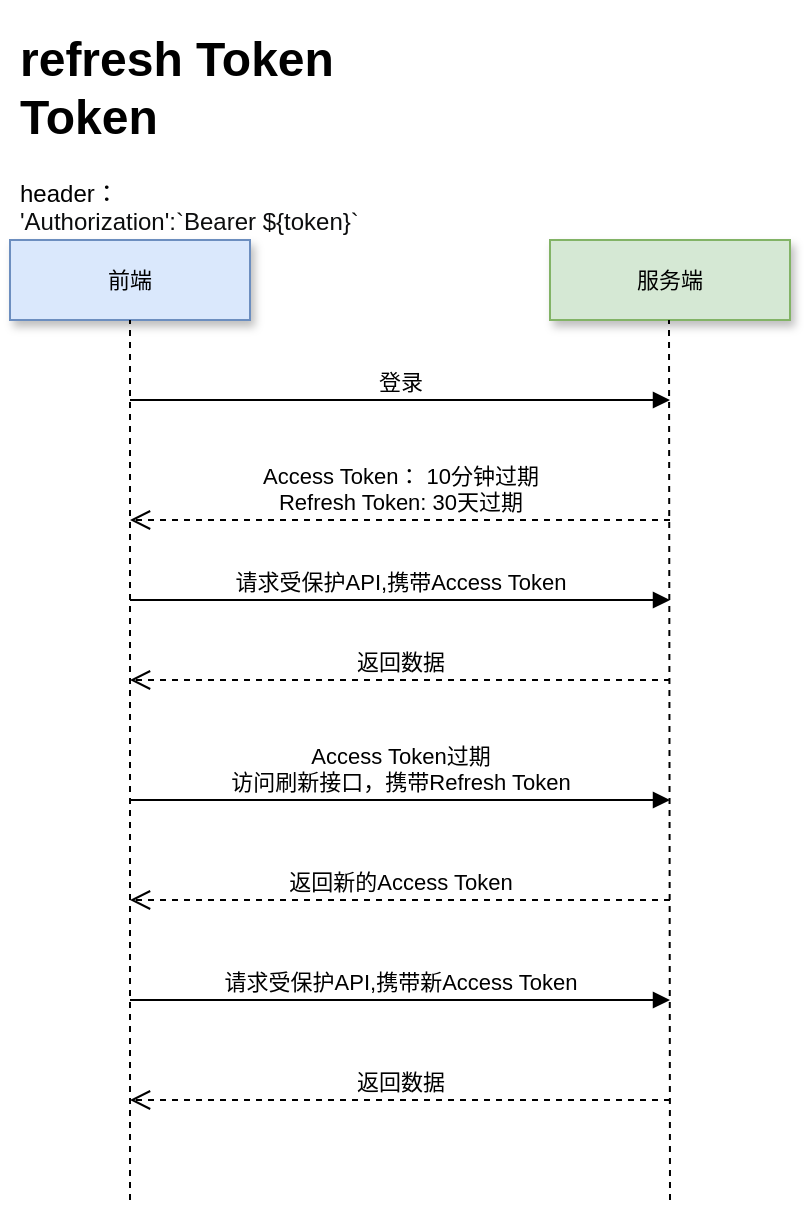 <mxfile version="22.1.4" type="github">
  <diagram name="第 1 页" id="nMvRCQ6jvFBE-kTMUxv-">
    <mxGraphModel dx="916" dy="597" grid="1" gridSize="10" guides="1" tooltips="1" connect="1" arrows="1" fold="1" page="1" pageScale="1" pageWidth="827" pageHeight="1169" math="0" shadow="0">
      <root>
        <mxCell id="0" />
        <mxCell id="1" parent="0" />
        <mxCell id="MD6PaOFm-4TZPMpscotw-3" value="前端" style="rounded=0;whiteSpace=wrap;html=1;fillColor=#dae8fc;shadow=1;strokeColor=#6c8ebf;fontSize=11;" vertex="1" parent="1">
          <mxGeometry x="120" y="280" width="120" height="40" as="geometry" />
        </mxCell>
        <mxCell id="MD6PaOFm-4TZPMpscotw-4" value="服务端" style="rounded=0;whiteSpace=wrap;html=1;fillColor=#d5e8d4;shadow=1;strokeColor=#82b366;fontSize=11;" vertex="1" parent="1">
          <mxGeometry x="390" y="280" width="120" height="40" as="geometry" />
        </mxCell>
        <mxCell id="MD6PaOFm-4TZPMpscotw-5" value="" style="endArrow=none;dashed=1;html=1;rounded=0;" edge="1" parent="1">
          <mxGeometry width="50" height="50" relative="1" as="geometry">
            <mxPoint x="180" y="760" as="sourcePoint" />
            <mxPoint x="180" y="320" as="targetPoint" />
          </mxGeometry>
        </mxCell>
        <mxCell id="MD6PaOFm-4TZPMpscotw-6" value="" style="endArrow=none;dashed=1;html=1;rounded=0;" edge="1" parent="1">
          <mxGeometry width="50" height="50" relative="1" as="geometry">
            <mxPoint x="450" y="760" as="sourcePoint" />
            <mxPoint x="449.5" y="320" as="targetPoint" />
          </mxGeometry>
        </mxCell>
        <mxCell id="MD6PaOFm-4TZPMpscotw-7" value="&lt;h1&gt;refresh Token Token&lt;/h1&gt;&lt;div style=&quot;&quot;&gt;&lt;font style=&quot;font-size: 12px;&quot;&gt;header：&lt;/font&gt;&lt;/div&gt;&lt;pre style=&quot;margin-top: 0px; margin-bottom: 0px; padding: var(--su12); border: 0px; font-variant-numeric: inherit; font-variant-east-asian: inherit; font-variant-alternates: inherit; font-variant-position: inherit; font-stretch: inherit; line-height: var(--lh-md); font-family: var(--ff-mono); font-optical-sizing: inherit; font-kerning: inherit; font-feature-settings: inherit; font-variation-settings: inherit; vertical-align: baseline; box-sizing: inherit; width: auto; max-height: 600px; overflow: auto; background-color: var(--highlight-bg); border-radius: var(--br-md); --_cb-line-numbers-bg: var(--black-150); color: rgb(12, 13, 14); overflow-wrap: normal; --theme-base-primary-color-h: 27; --theme-base-primary-color-s: 89%; --theme-base-primary-color-l: 48%; --theme-primary-custom-100: hsl(var(--theme-base-primary-color-h), var(--theme-base-primary-color-s), calc(var(--theme-base-primary-color-l) + ((100% - var(--theme-base-primary-color-l)) * .9))); --theme-primary-custom-200: hsl(var(--theme-base-primary-color-h), var(--theme-base-primary-color-s), calc(var(--theme-base-primary-color-l) + ((100% - var(--theme-base-primary-color-l)) * .75))); --theme-primary-custom-300: hsl(var(--theme-base-primary-color-h), var(--theme-base-primary-color-s), calc(var(--theme-base-primary-color-l) + ((100% - var(--theme-base-primary-color-l)) * .5))); --theme-primary-custom-400: hsl(var(--theme-base-primary-color-h), var(--theme-base-primary-color-s), var(--theme-base-primary-color-l)); --theme-primary-custom-500: hsl(var(--theme-base-primary-color-h), var(--theme-base-primary-color-s), calc(var(--theme-base-primary-color-l) + (var(--theme-base-primary-color-l) * -.3))); --theme-primary-custom-600: hsl(var(--theme-base-primary-color-h), var(--theme-base-primary-color-s), calc(var(--theme-base-primary-color-l) + (var(--theme-base-primary-color-l) * -.6))); --theme-primary-custom: var(--theme-primary-custom-400); --theme-button-color: initial; --theme-button-hover-color: initial; --theme-button-hover-background-color: initial; --theme-button-active-background-color: initial; --theme-button-selected-color: initial; --theme-button-selected-background-color: initial; --theme-button-outlined-border-color: initial; --theme-button-outlined-selected-border-color: initial; --theme-button-primary-color: initial; --theme-button-primary-active-color: initial; --theme-button-primary-hover-color: initial; --theme-button-primary-selected-color: initial; --theme-button-primary-background-color: initial; --theme-button-primary-active-background-color: initial; --theme-button-primary-hover-background-color: initial; --theme-button-primary-selected-background-color: initial; --theme-background-color: var(--white); --theme-background-position: top left; --theme-background-repeat: repeat; --theme-background-size: auto; --theme-background-attachment: auto; --theme-content-background-color: var(--white); --theme-content-border-color: var(--black-225); --theme-header-background-color: var(--theme-primary); --theme-header-background-position: center left; --theme-header-background-repeat: repeat; --theme-header-background-size: auto; --theme-header-background-border-bottom: 0; --theme-header-link-color: var(--theme-primary); --theme-header-sponsored-color: hsla(0,0%,100%,0.4); --theme-header-foreground-color: transparent; --theme-header-foreground-position: bottom right; --theme-header-foreground-repeat: no-repeat; --theme-header-foreground-size: auto; --theme-footer-background-color: hsl(210,8%,5%); --theme-footer-background-position: top left; --theme-footer-background-repeat: no-repeat; --theme-footer-background-size: auto; --theme-footer-background-border-top: 0; --theme-footer-title-color: var(--black-250); --theme-footer-text-color: var(--black-300); --theme-footer-link-color: var(--black-300); --theme-footer-link-color-hover: var(--black-200); --theme-footer-divider-color: var(--black-500); --theme-footer-padding-top: 0; --theme-footer-padding-bottom: 0; --theme-link-color: initial; --theme-link-color-hover: initial; --theme-link-color-visited: initial; --theme-tag-color: initial; --theme-tag-background-color: initial; --theme-tag-border-color: initial; --theme-tag-hover-color: initial; --theme-tag-hover-background-color: initial; --theme-tag-hover-border-color: initial; --theme-tag-required-color: var(--white); --theme-tag-required-background-color: var(--theme-secondary-500); --theme-tag-required-border-color: transparent; --theme-tag-required-hover-color: var(--white); --theme-tag-required-hover-background-color: var(--theme-secondary-400); --theme-tag-required-hover-border-color: transparent; --theme-body-font-family: var(--ff-sans); --theme-body-font-color: var(--black-600); --theme-post-title-font-family: var(--ff-sans); --theme-post-title-color: var(--theme-link-color); --theme-post-title-color-hover: var(--theme-link-color-hover); --theme-post-title-color-visited: var(--theme-link-color-visited); --theme-post-body-font-family: var(--ff-sans); --theme-post-owner-background-color: var(--theme-secondary-100); --theme-post-owner-new-background-color: var(--theme-secondary-200); --theme-topbar-bottom-border: 1px solid var(--black-225);&quot; class=&quot;lang-js s-code-block&quot;&gt;&lt;code style=&quot;margin: 0px; padding: 0px; border: 0px; font-style: inherit; font-variant: inherit; font-weight: inherit; font-stretch: inherit; line-height: inherit; font-family: inherit; font-optical-sizing: inherit; font-kerning: inherit; font-feature-settings: inherit; font-variation-settings: inherit; vertical-align: baseline; box-sizing: inherit; background-color: transparent; --theme-base-primary-color-h: 27; --theme-base-primary-color-s: 89%; --theme-base-primary-color-l: 48%; --theme-primary-custom-100: hsl(var(--theme-base-primary-color-h), var(--theme-base-primary-color-s), calc(var(--theme-base-primary-color-l) + ((100% - var(--theme-base-primary-color-l)) * .9))); --theme-primary-custom-200: hsl(var(--theme-base-primary-color-h), var(--theme-base-primary-color-s), calc(var(--theme-base-primary-color-l) + ((100% - var(--theme-base-primary-color-l)) * .75))); --theme-primary-custom-300: hsl(var(--theme-base-primary-color-h), var(--theme-base-primary-color-s), calc(var(--theme-base-primary-color-l) + ((100% - var(--theme-base-primary-color-l)) * .5))); --theme-primary-custom-400: hsl(var(--theme-base-primary-color-h), var(--theme-base-primary-color-s), var(--theme-base-primary-color-l)); --theme-primary-custom-500: hsl(var(--theme-base-primary-color-h), var(--theme-base-primary-color-s), calc(var(--theme-base-primary-color-l) + (var(--theme-base-primary-color-l) * -.3))); --theme-primary-custom-600: hsl(var(--theme-base-primary-color-h), var(--theme-base-primary-color-s), calc(var(--theme-base-primary-color-l) + (var(--theme-base-primary-color-l) * -.6))); --theme-primary-custom: var(--theme-primary-custom-400); --theme-button-color: initial; --theme-button-hover-color: initial; --theme-button-hover-background-color: initial; --theme-button-active-background-color: initial; --theme-button-selected-color: initial; --theme-button-selected-background-color: initial; --theme-button-outlined-border-color: initial; --theme-button-outlined-selected-border-color: initial; --theme-button-primary-color: initial; --theme-button-primary-active-color: initial; --theme-button-primary-hover-color: initial; --theme-button-primary-selected-color: initial; --theme-button-primary-background-color: initial; --theme-button-primary-active-background-color: initial; --theme-button-primary-hover-background-color: initial; --theme-button-primary-selected-background-color: initial; --theme-background-color: var(--white); --theme-background-position: top left; --theme-background-repeat: repeat; --theme-background-size: auto; --theme-background-attachment: auto; --theme-content-background-color: var(--white); --theme-content-border-color: var(--black-225); --theme-header-background-color: var(--theme-primary); --theme-header-background-position: center left; --theme-header-background-repeat: repeat; --theme-header-background-size: auto; --theme-header-background-border-bottom: 0; --theme-header-link-color: var(--theme-primary); --theme-header-sponsored-color: hsla(0,0%,100%,0.4); --theme-header-foreground-color: transparent; --theme-header-foreground-position: bottom right; --theme-header-foreground-repeat: no-repeat; --theme-header-foreground-size: auto; --theme-footer-background-color: hsl(210,8%,5%); --theme-footer-background-position: top left; --theme-footer-background-repeat: no-repeat; --theme-footer-background-size: auto; --theme-footer-background-border-top: 0; --theme-footer-title-color: var(--black-250); --theme-footer-text-color: var(--black-300); --theme-footer-link-color: var(--black-300); --theme-footer-link-color-hover: var(--black-200); --theme-footer-divider-color: var(--black-500); --theme-footer-padding-top: 0; --theme-footer-padding-bottom: 0; --theme-link-color: initial; --theme-link-color-hover: initial; --theme-link-color-visited: initial; --theme-tag-color: initial; --theme-tag-background-color: initial; --theme-tag-border-color: initial; --theme-tag-hover-color: initial; --theme-tag-hover-background-color: initial; --theme-tag-hover-border-color: initial; --theme-tag-required-color: var(--white); --theme-tag-required-background-color: var(--theme-secondary-500); --theme-tag-required-border-color: transparent; --theme-tag-required-hover-color: var(--white); --theme-tag-required-hover-background-color: var(--theme-secondary-400); --theme-tag-required-hover-border-color: transparent; --theme-body-font-family: var(--ff-sans); --theme-body-font-color: var(--black-600); --theme-post-title-font-family: var(--ff-sans); --theme-post-title-color: var(--theme-link-color); --theme-post-title-color-hover: var(--theme-link-color-hover); --theme-post-title-color-visited: var(--theme-link-color-visited); --theme-post-body-font-family: var(--ff-sans); --theme-post-owner-background-color: var(--theme-secondary-100); --theme-post-owner-new-background-color: var(--theme-secondary-200); --theme-topbar-bottom-border: 1px solid var(--black-225);&quot; class=&quot;hljs language-javascript&quot;&gt;&lt;font style=&quot;font-size: 12px;&quot;&gt;&#39;Authorization&#39;:&lt;span style=&quot;margin: 0px; padding: 0px; border: 0px; font-style: inherit; font-variant: inherit; font-weight: inherit; font-stretch: inherit; line-height: inherit; font-family: inherit; font-optical-sizing: inherit; font-kerning: inherit; font-feature-settings: inherit; font-variation-settings: inherit; vertical-align: baseline; box-sizing: inherit; --theme-base-primary-color-h: 27; --theme-base-primary-color-s: 89%; --theme-base-primary-color-l: 48%; --theme-primary-custom-100: hsl(var(--theme-base-primary-color-h), var(--theme-base-primary-color-s), calc(var(--theme-base-primary-color-l) + ((100% - var(--theme-base-primary-color-l)) * .9))); --theme-primary-custom-200: hsl(var(--theme-base-primary-color-h), var(--theme-base-primary-color-s), calc(var(--theme-base-primary-color-l) + ((100% - var(--theme-base-primary-color-l)) * .75))); --theme-primary-custom-300: hsl(var(--theme-base-primary-color-h), var(--theme-base-primary-color-s), calc(var(--theme-base-primary-color-l) + ((100% - var(--theme-base-primary-color-l)) * .5))); --theme-primary-custom-400: hsl(var(--theme-base-primary-color-h), var(--theme-base-primary-color-s), var(--theme-base-primary-color-l)); --theme-primary-custom-500: hsl(var(--theme-base-primary-color-h), var(--theme-base-primary-color-s), calc(var(--theme-base-primary-color-l) + (var(--theme-base-primary-color-l) * -.3))); --theme-primary-custom-600: hsl(var(--theme-base-primary-color-h), var(--theme-base-primary-color-s), calc(var(--theme-base-primary-color-l) + (var(--theme-base-primary-color-l) * -.6))); --theme-primary-custom: var(--theme-primary-custom-400); --theme-button-color: initial; --theme-button-hover-color: initial; --theme-button-hover-background-color: initial; --theme-button-active-background-color: initial; --theme-button-selected-color: initial; --theme-button-selected-background-color: initial; --theme-button-outlined-border-color: initial; --theme-button-outlined-selected-border-color: initial; --theme-button-primary-color: initial; --theme-button-primary-active-color: initial; --theme-button-primary-hover-color: initial; --theme-button-primary-selected-color: initial; --theme-button-primary-background-color: initial; --theme-button-primary-active-background-color: initial; --theme-button-primary-hover-background-color: initial; --theme-button-primary-selected-background-color: initial; --theme-background-color: var(--white); --theme-background-position: top left; --theme-background-repeat: repeat; --theme-background-size: auto; --theme-background-attachment: auto; --theme-content-background-color: var(--white); --theme-content-border-color: var(--black-225); --theme-header-background-color: var(--theme-primary); --theme-header-background-position: center left; --theme-header-background-repeat: repeat; --theme-header-background-size: auto; --theme-header-background-border-bottom: 0; --theme-header-link-color: var(--theme-primary); --theme-header-sponsored-color: hsla(0,0%,100%,0.4); --theme-header-foreground-color: transparent; --theme-header-foreground-position: bottom right; --theme-header-foreground-repeat: no-repeat; --theme-header-foreground-size: auto; --theme-footer-background-color: hsl(210,8%,5%); --theme-footer-background-position: top left; --theme-footer-background-repeat: no-repeat; --theme-footer-background-size: auto; --theme-footer-background-border-top: 0; --theme-footer-title-color: var(--black-250); --theme-footer-text-color: var(--black-300); --theme-footer-link-color: var(--black-300); --theme-footer-link-color-hover: var(--black-200); --theme-footer-divider-color: var(--black-500); --theme-footer-padding-top: 0; --theme-footer-padding-bottom: 0; --theme-link-color: initial; --theme-link-color-hover: initial; --theme-link-color-visited: initial; --theme-tag-color: initial; --theme-tag-background-color: initial; --theme-tag-border-color: initial; --theme-tag-hover-color: initial; --theme-tag-hover-background-color: initial; --theme-tag-hover-border-color: initial; --theme-tag-required-color: var(--white); --theme-tag-required-background-color: var(--theme-secondary-500); --theme-tag-required-border-color: transparent; --theme-tag-required-hover-color: var(--white); --theme-tag-required-hover-background-color: var(--theme-secondary-400); --theme-tag-required-hover-border-color: transparent; --theme-body-font-family: var(--ff-sans); --theme-body-font-color: var(--black-600); --theme-post-title-font-family: var(--ff-sans); --theme-post-title-color: var(--theme-link-color); --theme-post-title-color-hover: var(--theme-link-color-hover); --theme-post-title-color-visited: var(--theme-link-color-visited); --theme-post-body-font-family: var(--ff-sans); --theme-post-owner-background-color: var(--theme-secondary-100); --theme-post-owner-new-background-color: var(--theme-secondary-200); --theme-topbar-bottom-border: 1px solid var(--black-225); color: var(--highlight-variable);&quot; class=&quot;hljs-string&quot;&gt;`Bearer &lt;span style=&quot;margin: 0px; padding: 0px; border: 0px; font-style: inherit; font-variant: inherit; font-weight: inherit; font-stretch: inherit; line-height: inherit; font-family: inherit; font-optical-sizing: inherit; font-kerning: inherit; font-feature-settings: inherit; font-variation-settings: inherit; vertical-align: baseline; box-sizing: inherit; --theme-base-primary-color-h: 27; --theme-base-primary-color-s: 89%; --theme-base-primary-color-l: 48%; --theme-primary-custom-100: hsl(var(--theme-base-primary-color-h), var(--theme-base-primary-color-s), calc(var(--theme-base-primary-color-l) + ((100% - var(--theme-base-primary-color-l)) * .9))); --theme-primary-custom-200: hsl(var(--theme-base-primary-color-h), var(--theme-base-primary-color-s), calc(var(--theme-base-primary-color-l) + ((100% - var(--theme-base-primary-color-l)) * .75))); --theme-primary-custom-300: hsl(var(--theme-base-primary-color-h), var(--theme-base-primary-color-s), calc(var(--theme-base-primary-color-l) + ((100% - var(--theme-base-primary-color-l)) * .5))); --theme-primary-custom-400: hsl(var(--theme-base-primary-color-h), var(--theme-base-primary-color-s), var(--theme-base-primary-color-l)); --theme-primary-custom-500: hsl(var(--theme-base-primary-color-h), var(--theme-base-primary-color-s), calc(var(--theme-base-primary-color-l) + (var(--theme-base-primary-color-l) * -.3))); --theme-primary-custom-600: hsl(var(--theme-base-primary-color-h), var(--theme-base-primary-color-s), calc(var(--theme-base-primary-color-l) + (var(--theme-base-primary-color-l) * -.6))); --theme-primary-custom: var(--theme-primary-custom-400); --theme-button-color: initial; --theme-button-hover-color: initial; --theme-button-hover-background-color: initial; --theme-button-active-background-color: initial; --theme-button-selected-color: initial; --theme-button-selected-background-color: initial; --theme-button-outlined-border-color: initial; --theme-button-outlined-selected-border-color: initial; --theme-button-primary-color: initial; --theme-button-primary-active-color: initial; --theme-button-primary-hover-color: initial; --theme-button-primary-selected-color: initial; --theme-button-primary-background-color: initial; --theme-button-primary-active-background-color: initial; --theme-button-primary-hover-background-color: initial; --theme-button-primary-selected-background-color: initial; --theme-background-color: var(--white); --theme-background-position: top left; --theme-background-repeat: repeat; --theme-background-size: auto; --theme-background-attachment: auto; --theme-content-background-color: var(--white); --theme-content-border-color: var(--black-225); --theme-header-background-color: var(--theme-primary); --theme-header-background-position: center left; --theme-header-background-repeat: repeat; --theme-header-background-size: auto; --theme-header-background-border-bottom: 0; --theme-header-link-color: var(--theme-primary); --theme-header-sponsored-color: hsla(0,0%,100%,0.4); --theme-header-foreground-color: transparent; --theme-header-foreground-position: bottom right; --theme-header-foreground-repeat: no-repeat; --theme-header-foreground-size: auto; --theme-footer-background-color: hsl(210,8%,5%); --theme-footer-background-position: top left; --theme-footer-background-repeat: no-repeat; --theme-footer-background-size: auto; --theme-footer-background-border-top: 0; --theme-footer-title-color: var(--black-250); --theme-footer-text-color: var(--black-300); --theme-footer-link-color: var(--black-300); --theme-footer-link-color-hover: var(--black-200); --theme-footer-divider-color: var(--black-500); --theme-footer-padding-top: 0; --theme-footer-padding-bottom: 0; --theme-link-color: initial; --theme-link-color-hover: initial; --theme-link-color-visited: initial; --theme-tag-color: initial; --theme-tag-background-color: initial; --theme-tag-border-color: initial; --theme-tag-hover-color: initial; --theme-tag-hover-background-color: initial; --theme-tag-hover-border-color: initial; --theme-tag-required-color: var(--white); --theme-tag-required-background-color: var(--theme-secondary-500); --theme-tag-required-border-color: transparent; --theme-tag-required-hover-color: var(--white); --theme-tag-required-hover-background-color: var(--theme-secondary-400); --theme-tag-required-hover-border-color: transparent; --theme-body-font-family: var(--ff-sans); --theme-body-font-color: var(--black-600); --theme-post-title-font-family: var(--ff-sans); --theme-post-title-color: var(--theme-link-color); --theme-post-title-color-hover: var(--theme-link-color-hover); --theme-post-title-color-visited: var(--theme-link-color-visited); --theme-post-body-font-family: var(--ff-sans); --theme-post-owner-background-color: var(--theme-secondary-100); --theme-post-owner-new-background-color: var(--theme-secondary-200); --theme-topbar-bottom-border: 1px solid var(--black-225); color: var(--highlight-color);&quot; class=&quot;hljs-subst&quot;&gt;${token}&lt;/span&gt;`&lt;/span&gt;&lt;/font&gt;&lt;/code&gt;&lt;/pre&gt;&lt;div style=&quot;font-size: 11px;&quot;&gt;&lt;br&gt;&lt;/div&gt;" style="text;html=1;strokeColor=none;fillColor=none;spacing=5;spacingTop=-20;whiteSpace=wrap;overflow=hidden;rounded=0;" vertex="1" parent="1">
          <mxGeometry x="120" y="170" width="190" height="110" as="geometry" />
        </mxCell>
        <mxCell id="MD6PaOFm-4TZPMpscotw-8" value="登录" style="html=1;verticalAlign=bottom;endArrow=block;curved=0;rounded=0;" edge="1" parent="1">
          <mxGeometry width="80" relative="1" as="geometry">
            <mxPoint x="180" y="360" as="sourcePoint" />
            <mxPoint x="450" y="360" as="targetPoint" />
          </mxGeometry>
        </mxCell>
        <mxCell id="MD6PaOFm-4TZPMpscotw-9" value="Access Token： 10分钟过期&lt;br&gt;Refresh Token: 30天过期" style="html=1;verticalAlign=bottom;endArrow=open;dashed=1;endSize=8;curved=0;rounded=0;" edge="1" parent="1">
          <mxGeometry relative="1" as="geometry">
            <mxPoint x="450" y="420" as="sourcePoint" />
            <mxPoint x="180" y="420" as="targetPoint" />
          </mxGeometry>
        </mxCell>
        <mxCell id="MD6PaOFm-4TZPMpscotw-10" value="请求受保护API,携带Access Token" style="html=1;verticalAlign=bottom;endArrow=block;curved=0;rounded=0;" edge="1" parent="1">
          <mxGeometry width="80" relative="1" as="geometry">
            <mxPoint x="180" y="460" as="sourcePoint" />
            <mxPoint x="450" y="460" as="targetPoint" />
          </mxGeometry>
        </mxCell>
        <mxCell id="MD6PaOFm-4TZPMpscotw-12" value="返回数据" style="html=1;verticalAlign=bottom;endArrow=open;dashed=1;endSize=8;curved=0;rounded=0;" edge="1" parent="1">
          <mxGeometry relative="1" as="geometry">
            <mxPoint x="450" y="500" as="sourcePoint" />
            <mxPoint x="180" y="500" as="targetPoint" />
          </mxGeometry>
        </mxCell>
        <mxCell id="MD6PaOFm-4TZPMpscotw-13" value="Access Token过期&lt;br&gt;访问刷新接口，携带Refresh Token" style="html=1;verticalAlign=bottom;endArrow=block;curved=0;rounded=0;" edge="1" parent="1">
          <mxGeometry width="80" relative="1" as="geometry">
            <mxPoint x="180" y="560" as="sourcePoint" />
            <mxPoint x="450" y="560" as="targetPoint" />
          </mxGeometry>
        </mxCell>
        <mxCell id="MD6PaOFm-4TZPMpscotw-14" value="返回新的Access Token" style="html=1;verticalAlign=bottom;endArrow=open;dashed=1;endSize=8;curved=0;rounded=0;" edge="1" parent="1">
          <mxGeometry relative="1" as="geometry">
            <mxPoint x="450" y="610" as="sourcePoint" />
            <mxPoint x="180" y="610" as="targetPoint" />
          </mxGeometry>
        </mxCell>
        <mxCell id="MD6PaOFm-4TZPMpscotw-15" value="请求受保护API,携带新Access Token" style="html=1;verticalAlign=bottom;endArrow=block;curved=0;rounded=0;" edge="1" parent="1">
          <mxGeometry width="80" relative="1" as="geometry">
            <mxPoint x="180" y="660" as="sourcePoint" />
            <mxPoint x="450" y="660" as="targetPoint" />
          </mxGeometry>
        </mxCell>
        <mxCell id="MD6PaOFm-4TZPMpscotw-16" value="返回数据" style="html=1;verticalAlign=bottom;endArrow=open;dashed=1;endSize=8;curved=0;rounded=0;" edge="1" parent="1">
          <mxGeometry relative="1" as="geometry">
            <mxPoint x="450" y="710" as="sourcePoint" />
            <mxPoint x="180" y="710" as="targetPoint" />
          </mxGeometry>
        </mxCell>
      </root>
    </mxGraphModel>
  </diagram>
</mxfile>
